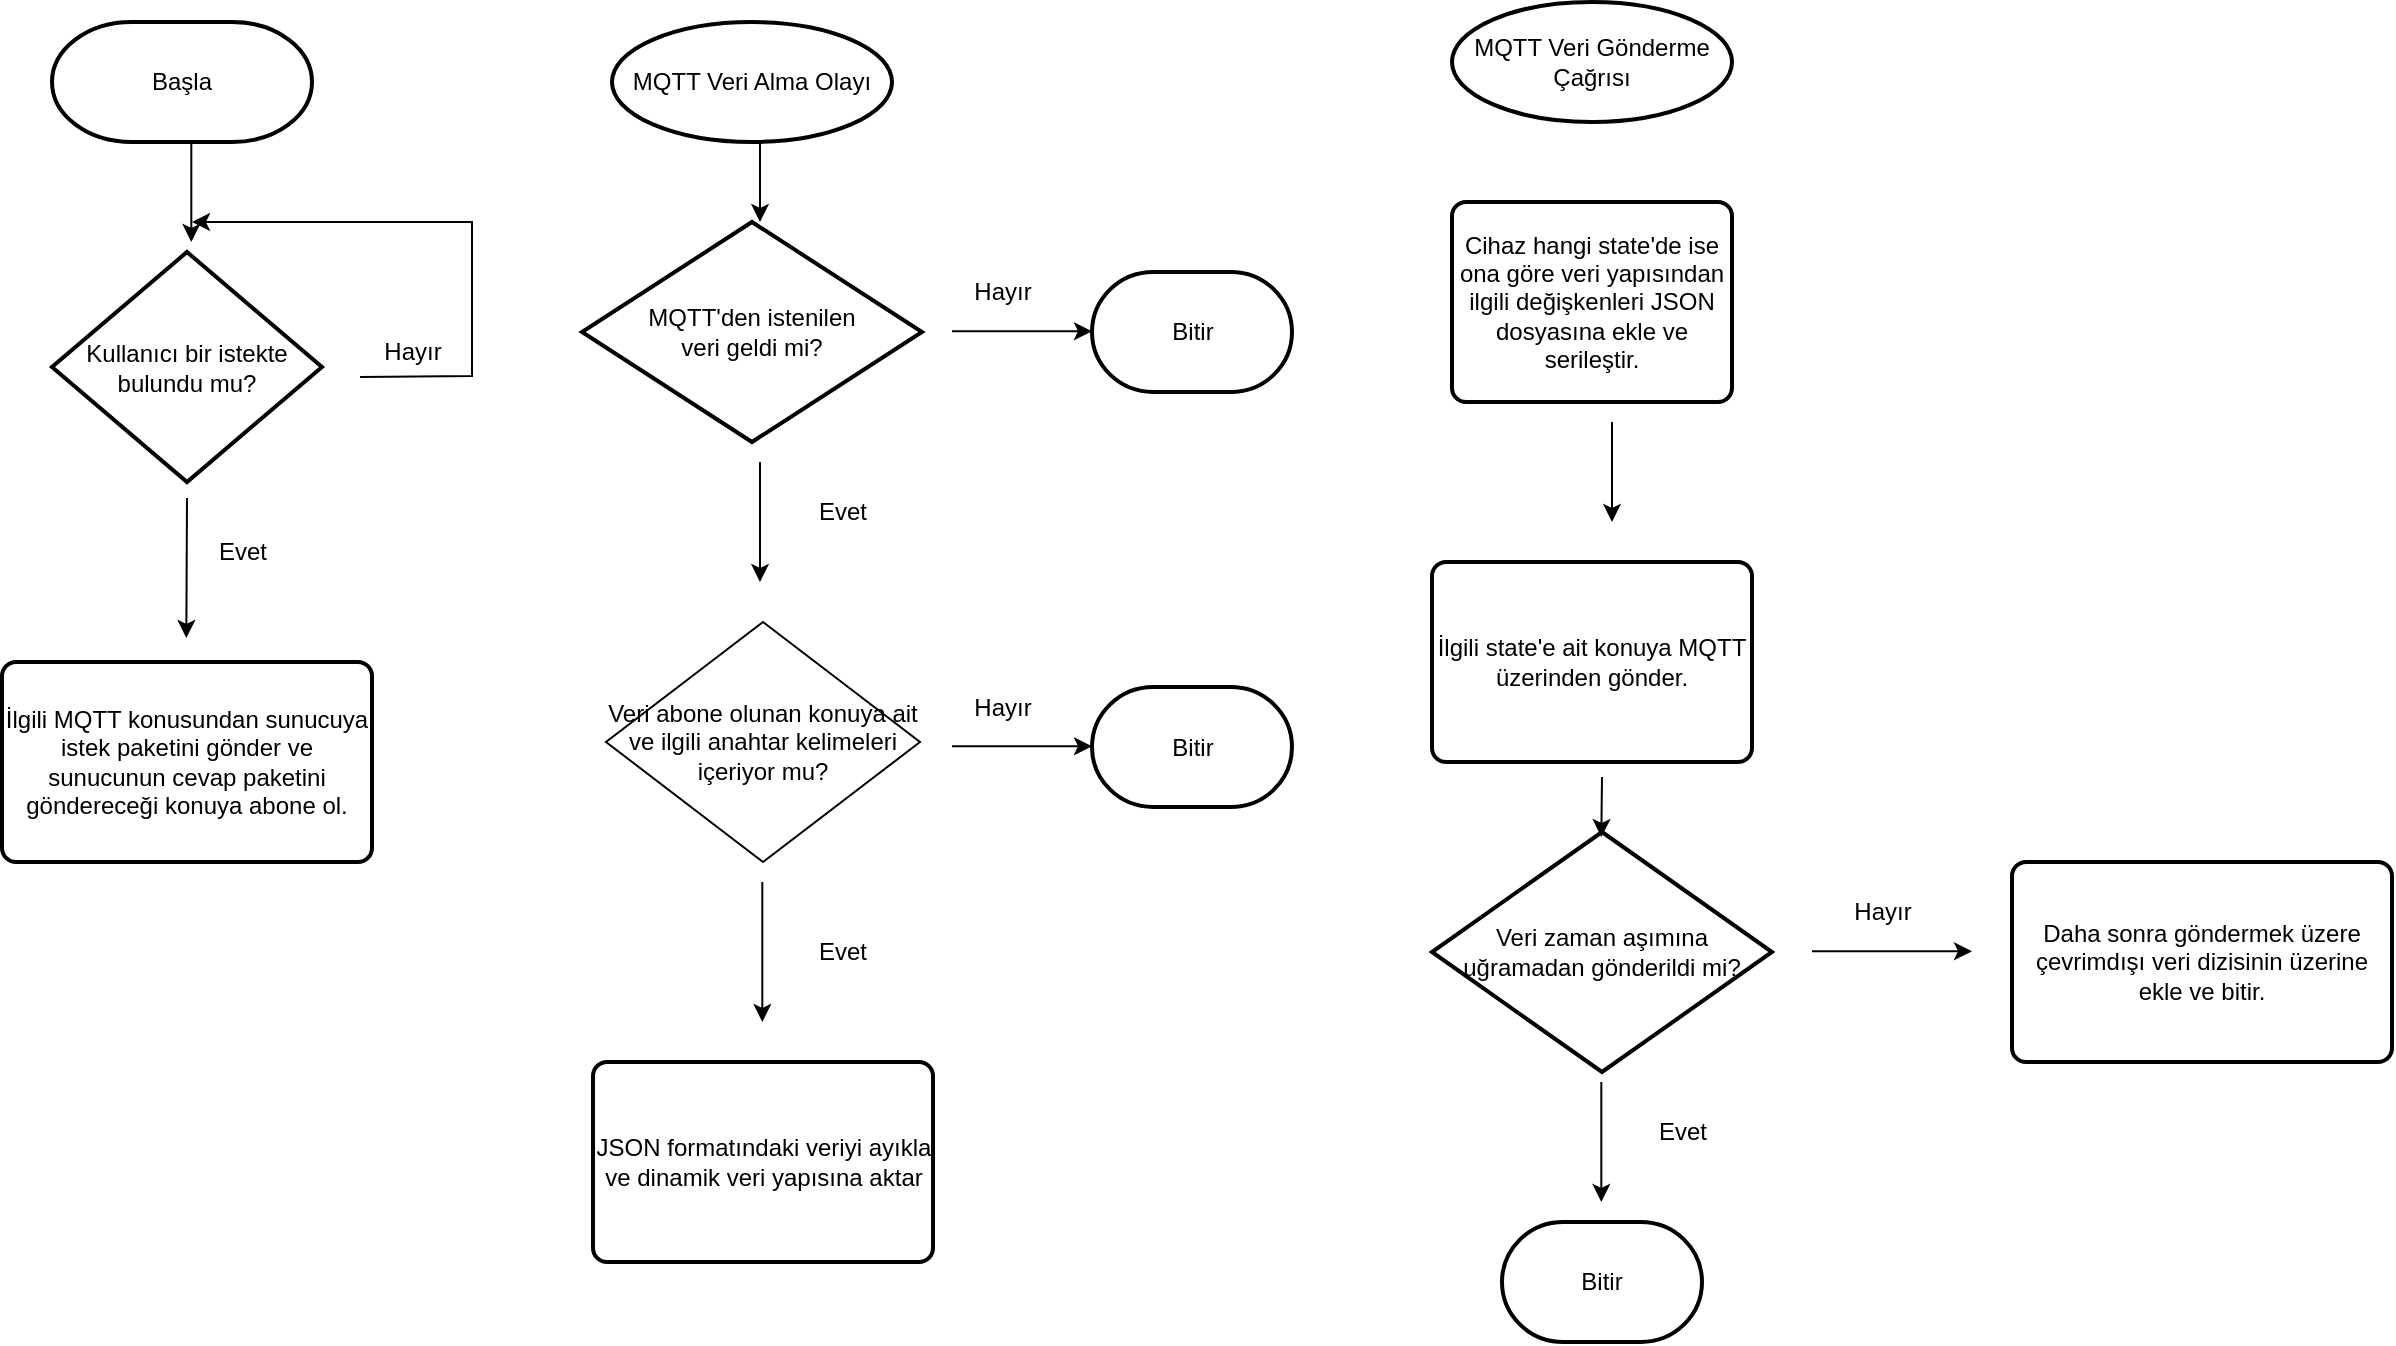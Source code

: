 <mxfile version="22.1.16" type="github">
  <diagram name="Page-1" id="V6azOzF-C8UNt1h_pagm">
    <mxGraphModel dx="1214" dy="648" grid="1" gridSize="10" guides="1" tooltips="1" connect="1" arrows="1" fold="1" page="1" pageScale="1" pageWidth="850" pageHeight="1100" math="0" shadow="0">
      <root>
        <mxCell id="0" />
        <mxCell id="1" parent="0" />
        <mxCell id="H9C-8eLKbqCfZqd0gHtd-1" value="Başla" style="strokeWidth=2;html=1;shape=mxgraph.flowchart.terminator;whiteSpace=wrap;" vertex="1" parent="1">
          <mxGeometry x="70" y="80" width="130" height="60" as="geometry" />
        </mxCell>
        <mxCell id="H9C-8eLKbqCfZqd0gHtd-6" value="" style="endArrow=classic;html=1;rounded=0;" edge="1" parent="1">
          <mxGeometry width="50" height="50" relative="1" as="geometry">
            <mxPoint x="137.5" y="318" as="sourcePoint" />
            <mxPoint x="137.16" y="388" as="targetPoint" />
          </mxGeometry>
        </mxCell>
        <mxCell id="H9C-8eLKbqCfZqd0gHtd-10" value="" style="endArrow=classic;html=1;rounded=0;" edge="1" parent="1">
          <mxGeometry width="50" height="50" relative="1" as="geometry">
            <mxPoint x="139.66" y="140" as="sourcePoint" />
            <mxPoint x="139.66" y="190" as="targetPoint" />
          </mxGeometry>
        </mxCell>
        <mxCell id="H9C-8eLKbqCfZqd0gHtd-11" value="" style="endArrow=classic;html=1;rounded=0;exitX=-0.019;exitY=0.916;exitDx=0;exitDy=0;exitPerimeter=0;" edge="1" parent="1" source="H9C-8eLKbqCfZqd0gHtd-12">
          <mxGeometry width="50" height="50" relative="1" as="geometry">
            <mxPoint x="230" y="270" as="sourcePoint" />
            <mxPoint x="140" y="180" as="targetPoint" />
            <Array as="points">
              <mxPoint x="280" y="257" />
              <mxPoint x="280" y="230" />
              <mxPoint x="280" y="180" />
            </Array>
          </mxGeometry>
        </mxCell>
        <mxCell id="H9C-8eLKbqCfZqd0gHtd-12" value="Hayır" style="text;html=1;align=center;verticalAlign=middle;resizable=0;points=[];autosize=1;strokeColor=none;fillColor=none;" vertex="1" parent="1">
          <mxGeometry x="225" y="230" width="50" height="30" as="geometry" />
        </mxCell>
        <mxCell id="H9C-8eLKbqCfZqd0gHtd-13" value="Evet" style="text;html=1;align=center;verticalAlign=middle;resizable=0;points=[];autosize=1;strokeColor=none;fillColor=none;" vertex="1" parent="1">
          <mxGeometry x="140" y="330" width="50" height="30" as="geometry" />
        </mxCell>
        <mxCell id="H9C-8eLKbqCfZqd0gHtd-16" value="Kullanıcı bir istekte bulundu mu?" style="strokeWidth=2;html=1;shape=mxgraph.flowchart.decision;whiteSpace=wrap;" vertex="1" parent="1">
          <mxGeometry x="70" y="195" width="135" height="115" as="geometry" />
        </mxCell>
        <mxCell id="H9C-8eLKbqCfZqd0gHtd-17" value="İlgili MQTT konusundan sunucuya istek paketini gönder ve sunucunun cevap paketini göndereceği konuya abone ol." style="rounded=1;whiteSpace=wrap;html=1;absoluteArcSize=1;arcSize=14;strokeWidth=2;" vertex="1" parent="1">
          <mxGeometry x="45" y="400" width="185" height="100" as="geometry" />
        </mxCell>
        <mxCell id="H9C-8eLKbqCfZqd0gHtd-20" value="MQTT Veri Alma Olayı" style="strokeWidth=2;html=1;shape=mxgraph.flowchart.start_1;whiteSpace=wrap;" vertex="1" parent="1">
          <mxGeometry x="350" y="80" width="140" height="60" as="geometry" />
        </mxCell>
        <mxCell id="H9C-8eLKbqCfZqd0gHtd-22" value="MQTT&#39;den istenilen&lt;br&gt;veri geldi mi?" style="strokeWidth=2;html=1;shape=mxgraph.flowchart.decision;whiteSpace=wrap;" vertex="1" parent="1">
          <mxGeometry x="335" y="180" width="170" height="110" as="geometry" />
        </mxCell>
        <mxCell id="H9C-8eLKbqCfZqd0gHtd-24" value="" style="strokeWidth=2;html=1;shape=mxgraph.flowchart.terminator;whiteSpace=wrap;" vertex="1" parent="1">
          <mxGeometry x="590" y="205" width="100" height="60" as="geometry" />
        </mxCell>
        <mxCell id="H9C-8eLKbqCfZqd0gHtd-25" value="" style="endArrow=classic;html=1;rounded=0;" edge="1" parent="1">
          <mxGeometry width="50" height="50" relative="1" as="geometry">
            <mxPoint x="520" y="234.66" as="sourcePoint" />
            <mxPoint x="590" y="234.66" as="targetPoint" />
          </mxGeometry>
        </mxCell>
        <mxCell id="H9C-8eLKbqCfZqd0gHtd-26" value="Bitir" style="text;html=1;align=center;verticalAlign=middle;resizable=0;points=[];autosize=1;strokeColor=none;fillColor=none;" vertex="1" parent="1">
          <mxGeometry x="620" y="220" width="40" height="30" as="geometry" />
        </mxCell>
        <mxCell id="H9C-8eLKbqCfZqd0gHtd-27" value="Hayır" style="text;html=1;align=center;verticalAlign=middle;resizable=0;points=[];autosize=1;strokeColor=none;fillColor=none;" vertex="1" parent="1">
          <mxGeometry x="520" y="200" width="50" height="30" as="geometry" />
        </mxCell>
        <mxCell id="H9C-8eLKbqCfZqd0gHtd-28" value="" style="endArrow=classic;html=1;rounded=0;" edge="1" parent="1">
          <mxGeometry width="50" height="50" relative="1" as="geometry">
            <mxPoint x="424" y="300" as="sourcePoint" />
            <mxPoint x="424" y="360" as="targetPoint" />
          </mxGeometry>
        </mxCell>
        <mxCell id="H9C-8eLKbqCfZqd0gHtd-29" value="Evet" style="text;html=1;align=center;verticalAlign=middle;resizable=0;points=[];autosize=1;strokeColor=none;fillColor=none;" vertex="1" parent="1">
          <mxGeometry x="440" y="310" width="50" height="30" as="geometry" />
        </mxCell>
        <mxCell id="H9C-8eLKbqCfZqd0gHtd-31" value="Veri abone olunan konuya ait ve ilgili anahtar kelimeleri içeriyor mu?" style="rhombus;whiteSpace=wrap;html=1;" vertex="1" parent="1">
          <mxGeometry x="347" y="380" width="157" height="120" as="geometry" />
        </mxCell>
        <mxCell id="H9C-8eLKbqCfZqd0gHtd-32" value="" style="strokeWidth=2;html=1;shape=mxgraph.flowchart.terminator;whiteSpace=wrap;" vertex="1" parent="1">
          <mxGeometry x="590" y="412.5" width="100" height="60" as="geometry" />
        </mxCell>
        <mxCell id="H9C-8eLKbqCfZqd0gHtd-33" value="" style="endArrow=classic;html=1;rounded=0;" edge="1" parent="1">
          <mxGeometry width="50" height="50" relative="1" as="geometry">
            <mxPoint x="520" y="442.16" as="sourcePoint" />
            <mxPoint x="590" y="442.16" as="targetPoint" />
          </mxGeometry>
        </mxCell>
        <mxCell id="H9C-8eLKbqCfZqd0gHtd-34" value="Bitir" style="text;html=1;align=center;verticalAlign=middle;resizable=0;points=[];autosize=1;strokeColor=none;fillColor=none;" vertex="1" parent="1">
          <mxGeometry x="620" y="427.5" width="40" height="30" as="geometry" />
        </mxCell>
        <mxCell id="H9C-8eLKbqCfZqd0gHtd-35" value="Hayır" style="text;html=1;align=center;verticalAlign=middle;resizable=0;points=[];autosize=1;strokeColor=none;fillColor=none;" vertex="1" parent="1">
          <mxGeometry x="520" y="407.5" width="50" height="30" as="geometry" />
        </mxCell>
        <mxCell id="H9C-8eLKbqCfZqd0gHtd-36" value="" style="endArrow=classic;html=1;rounded=0;" edge="1" parent="1">
          <mxGeometry width="50" height="50" relative="1" as="geometry">
            <mxPoint x="425.16" y="510" as="sourcePoint" />
            <mxPoint x="425.16" y="580" as="targetPoint" />
          </mxGeometry>
        </mxCell>
        <mxCell id="H9C-8eLKbqCfZqd0gHtd-37" value="JSON formatındaki veriyi ayıkla ve dinamik veri yapısına aktar" style="rounded=1;whiteSpace=wrap;html=1;absoluteArcSize=1;arcSize=14;strokeWidth=2;" vertex="1" parent="1">
          <mxGeometry x="340.5" y="600" width="170" height="100" as="geometry" />
        </mxCell>
        <mxCell id="H9C-8eLKbqCfZqd0gHtd-38" value="Evet" style="text;html=1;align=center;verticalAlign=middle;resizable=0;points=[];autosize=1;strokeColor=none;fillColor=none;" vertex="1" parent="1">
          <mxGeometry x="440" y="530" width="50" height="30" as="geometry" />
        </mxCell>
        <mxCell id="H9C-8eLKbqCfZqd0gHtd-39" value="" style="endArrow=classic;html=1;rounded=0;" edge="1" parent="1">
          <mxGeometry width="50" height="50" relative="1" as="geometry">
            <mxPoint x="424" y="140" as="sourcePoint" />
            <mxPoint x="424" y="180" as="targetPoint" />
          </mxGeometry>
        </mxCell>
        <mxCell id="H9C-8eLKbqCfZqd0gHtd-40" value="MQTT Veri Gönderme Çağrısı" style="strokeWidth=2;html=1;shape=mxgraph.flowchart.start_1;whiteSpace=wrap;" vertex="1" parent="1">
          <mxGeometry x="770" y="70" width="140" height="60" as="geometry" />
        </mxCell>
        <mxCell id="H9C-8eLKbqCfZqd0gHtd-41" value="Cihaz hangi state&#39;de ise&lt;br&gt;ona göre veri yapısından&lt;br&gt;ilgili değişkenleri JSON dosyasına ekle ve serileştir." style="rounded=1;whiteSpace=wrap;html=1;absoluteArcSize=1;arcSize=14;strokeWidth=2;" vertex="1" parent="1">
          <mxGeometry x="770" y="170" width="140" height="100" as="geometry" />
        </mxCell>
        <mxCell id="H9C-8eLKbqCfZqd0gHtd-42" value="" style="endArrow=classic;html=1;rounded=0;" edge="1" parent="1">
          <mxGeometry width="50" height="50" relative="1" as="geometry">
            <mxPoint x="850" y="280" as="sourcePoint" />
            <mxPoint x="850" y="330" as="targetPoint" />
          </mxGeometry>
        </mxCell>
        <mxCell id="H9C-8eLKbqCfZqd0gHtd-43" value="İlgili state&#39;e ait konuya MQTT üzerinden gönder." style="rounded=1;whiteSpace=wrap;html=1;absoluteArcSize=1;arcSize=14;strokeWidth=2;" vertex="1" parent="1">
          <mxGeometry x="760" y="350" width="160" height="100" as="geometry" />
        </mxCell>
        <mxCell id="H9C-8eLKbqCfZqd0gHtd-44" value="" style="endArrow=classic;html=1;rounded=0;" edge="1" parent="1">
          <mxGeometry width="50" height="50" relative="1" as="geometry">
            <mxPoint x="844.66" y="610" as="sourcePoint" />
            <mxPoint x="844.66" y="670" as="targetPoint" />
          </mxGeometry>
        </mxCell>
        <mxCell id="H9C-8eLKbqCfZqd0gHtd-45" value="Veri zaman aşımına uğramadan gönderildi mi?" style="strokeWidth=2;html=1;shape=mxgraph.flowchart.decision;whiteSpace=wrap;" vertex="1" parent="1">
          <mxGeometry x="760" y="485" width="170" height="120" as="geometry" />
        </mxCell>
        <mxCell id="H9C-8eLKbqCfZqd0gHtd-46" value="" style="endArrow=classic;html=1;rounded=0;" edge="1" parent="1">
          <mxGeometry width="50" height="50" relative="1" as="geometry">
            <mxPoint x="845" y="457.5" as="sourcePoint" />
            <mxPoint x="844.66" y="487.5" as="targetPoint" />
          </mxGeometry>
        </mxCell>
        <mxCell id="H9C-8eLKbqCfZqd0gHtd-47" value="Evet" style="text;html=1;align=center;verticalAlign=middle;resizable=0;points=[];autosize=1;strokeColor=none;fillColor=none;" vertex="1" parent="1">
          <mxGeometry x="860" y="620" width="50" height="30" as="geometry" />
        </mxCell>
        <mxCell id="H9C-8eLKbqCfZqd0gHtd-48" value="" style="endArrow=classic;html=1;rounded=0;" edge="1" parent="1">
          <mxGeometry width="50" height="50" relative="1" as="geometry">
            <mxPoint x="950" y="544.66" as="sourcePoint" />
            <mxPoint x="1030" y="544.66" as="targetPoint" />
          </mxGeometry>
        </mxCell>
        <mxCell id="H9C-8eLKbqCfZqd0gHtd-49" value="Hayır" style="text;html=1;align=center;verticalAlign=middle;resizable=0;points=[];autosize=1;strokeColor=none;fillColor=none;" vertex="1" parent="1">
          <mxGeometry x="960" y="510" width="50" height="30" as="geometry" />
        </mxCell>
        <mxCell id="H9C-8eLKbqCfZqd0gHtd-50" value="Daha sonra göndermek üzere çevrimdışı veri dizisinin üzerine ekle ve bitir." style="rounded=1;whiteSpace=wrap;html=1;absoluteArcSize=1;arcSize=14;strokeWidth=2;" vertex="1" parent="1">
          <mxGeometry x="1050" y="500" width="190" height="100" as="geometry" />
        </mxCell>
        <mxCell id="H9C-8eLKbqCfZqd0gHtd-51" value="Bitir" style="strokeWidth=2;html=1;shape=mxgraph.flowchart.terminator;whiteSpace=wrap;" vertex="1" parent="1">
          <mxGeometry x="795" y="680" width="100" height="60" as="geometry" />
        </mxCell>
      </root>
    </mxGraphModel>
  </diagram>
</mxfile>
